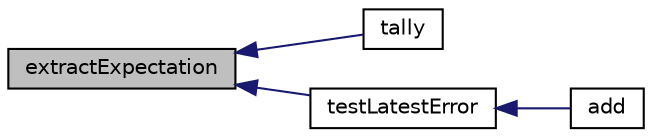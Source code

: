 digraph "extractExpectation"
{
  edge [fontname="Helvetica",fontsize="10",labelfontname="Helvetica",labelfontsize="10"];
  node [fontname="Helvetica",fontsize="10",shape=record];
  rankdir="LR";
  Node1 [label="extractExpectation",height=0.2,width=0.4,color="black", fillcolor="grey75", style="filled" fontcolor="black"];
  Node1 -> Node2 [dir="back",color="midnightblue",fontsize="10",style="solid",fontname="Helvetica"];
  Node2 [label="tally",height=0.2,width=0.4,color="black", fillcolor="white", style="filled",URL="$class_simple_error_queue.html#a462fea179dc01a9a87c9477a09472775"];
  Node1 -> Node3 [dir="back",color="midnightblue",fontsize="10",style="solid",fontname="Helvetica"];
  Node3 [label="testLatestError",height=0.2,width=0.4,color="black", fillcolor="white", style="filled",URL="$class_simple_error_queue.html#a74a3c33945968d994b0a2e542dc4b337"];
  Node3 -> Node4 [dir="back",color="midnightblue",fontsize="10",style="solid",fontname="Helvetica"];
  Node4 [label="add",height=0.2,width=0.4,color="black", fillcolor="white", style="filled",URL="$class_simple_error_queue.html#af0b6c47edb196387449ddda32e1148e2"];
}
